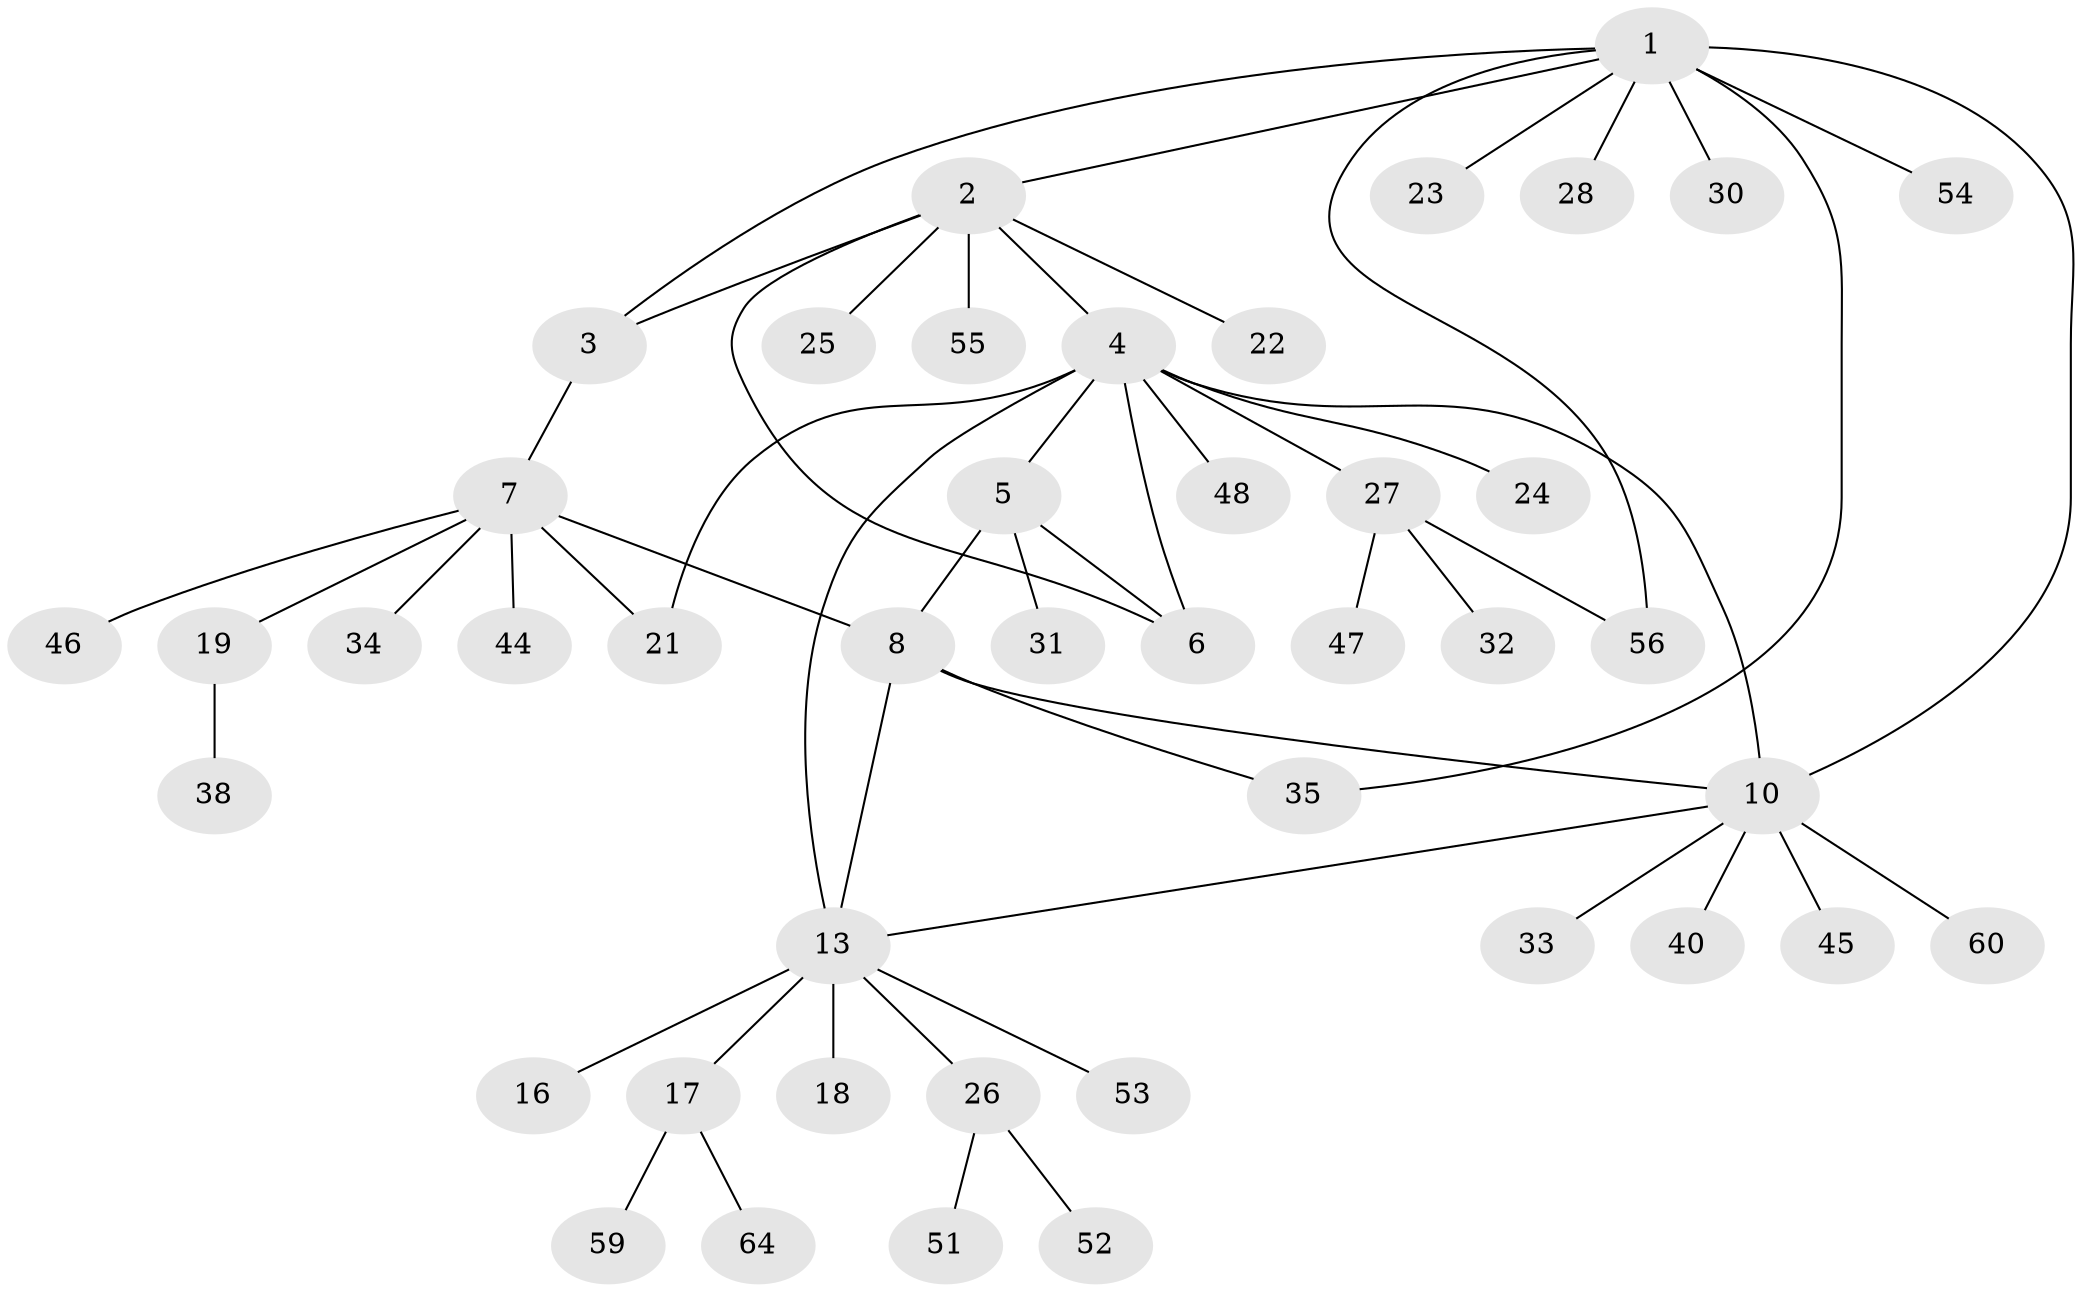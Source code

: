 // original degree distribution, {4: 0.0625, 7: 0.03125, 3: 0.078125, 9: 0.015625, 6: 0.046875, 2: 0.203125, 8: 0.03125, 5: 0.03125, 1: 0.5}
// Generated by graph-tools (version 1.1) at 2025/11/02/27/25 16:11:36]
// undirected, 44 vertices, 54 edges
graph export_dot {
graph [start="1"]
  node [color=gray90,style=filled];
  1 [super="+12"];
  2 [super="+20"];
  3;
  4 [super="+14"];
  5;
  6 [super="+43"];
  7 [super="+29"];
  8 [super="+9"];
  10 [super="+11"];
  13 [super="+15"];
  16 [super="+49"];
  17 [super="+41"];
  18 [super="+63"];
  19 [super="+36"];
  21 [super="+62"];
  22;
  23;
  24;
  25;
  26 [super="+37"];
  27 [super="+39"];
  28 [super="+50"];
  30 [super="+42"];
  31 [super="+57"];
  32;
  33;
  34;
  35;
  38;
  40;
  44;
  45;
  46;
  47;
  48;
  51;
  52 [super="+58"];
  53;
  54;
  55;
  56 [super="+61"];
  59;
  60;
  64;
  1 -- 2;
  1 -- 3;
  1 -- 54;
  1 -- 35;
  1 -- 23;
  1 -- 56;
  1 -- 10 [weight=2];
  1 -- 28;
  1 -- 30;
  2 -- 3;
  2 -- 6;
  2 -- 22;
  2 -- 55;
  2 -- 4;
  2 -- 25;
  3 -- 7;
  4 -- 5;
  4 -- 6 [weight=2];
  4 -- 24;
  4 -- 27;
  4 -- 48;
  4 -- 21;
  4 -- 13 [weight=2];
  4 -- 10;
  5 -- 6;
  5 -- 8;
  5 -- 31;
  7 -- 8 [weight=2];
  7 -- 19;
  7 -- 21;
  7 -- 34;
  7 -- 44;
  7 -- 46;
  8 -- 10;
  8 -- 35;
  8 -- 13;
  10 -- 33;
  10 -- 40;
  10 -- 45;
  10 -- 13;
  10 -- 60;
  13 -- 16;
  13 -- 53;
  13 -- 17;
  13 -- 18;
  13 -- 26;
  17 -- 59;
  17 -- 64;
  19 -- 38;
  26 -- 52;
  26 -- 51;
  27 -- 32;
  27 -- 47;
  27 -- 56;
}
